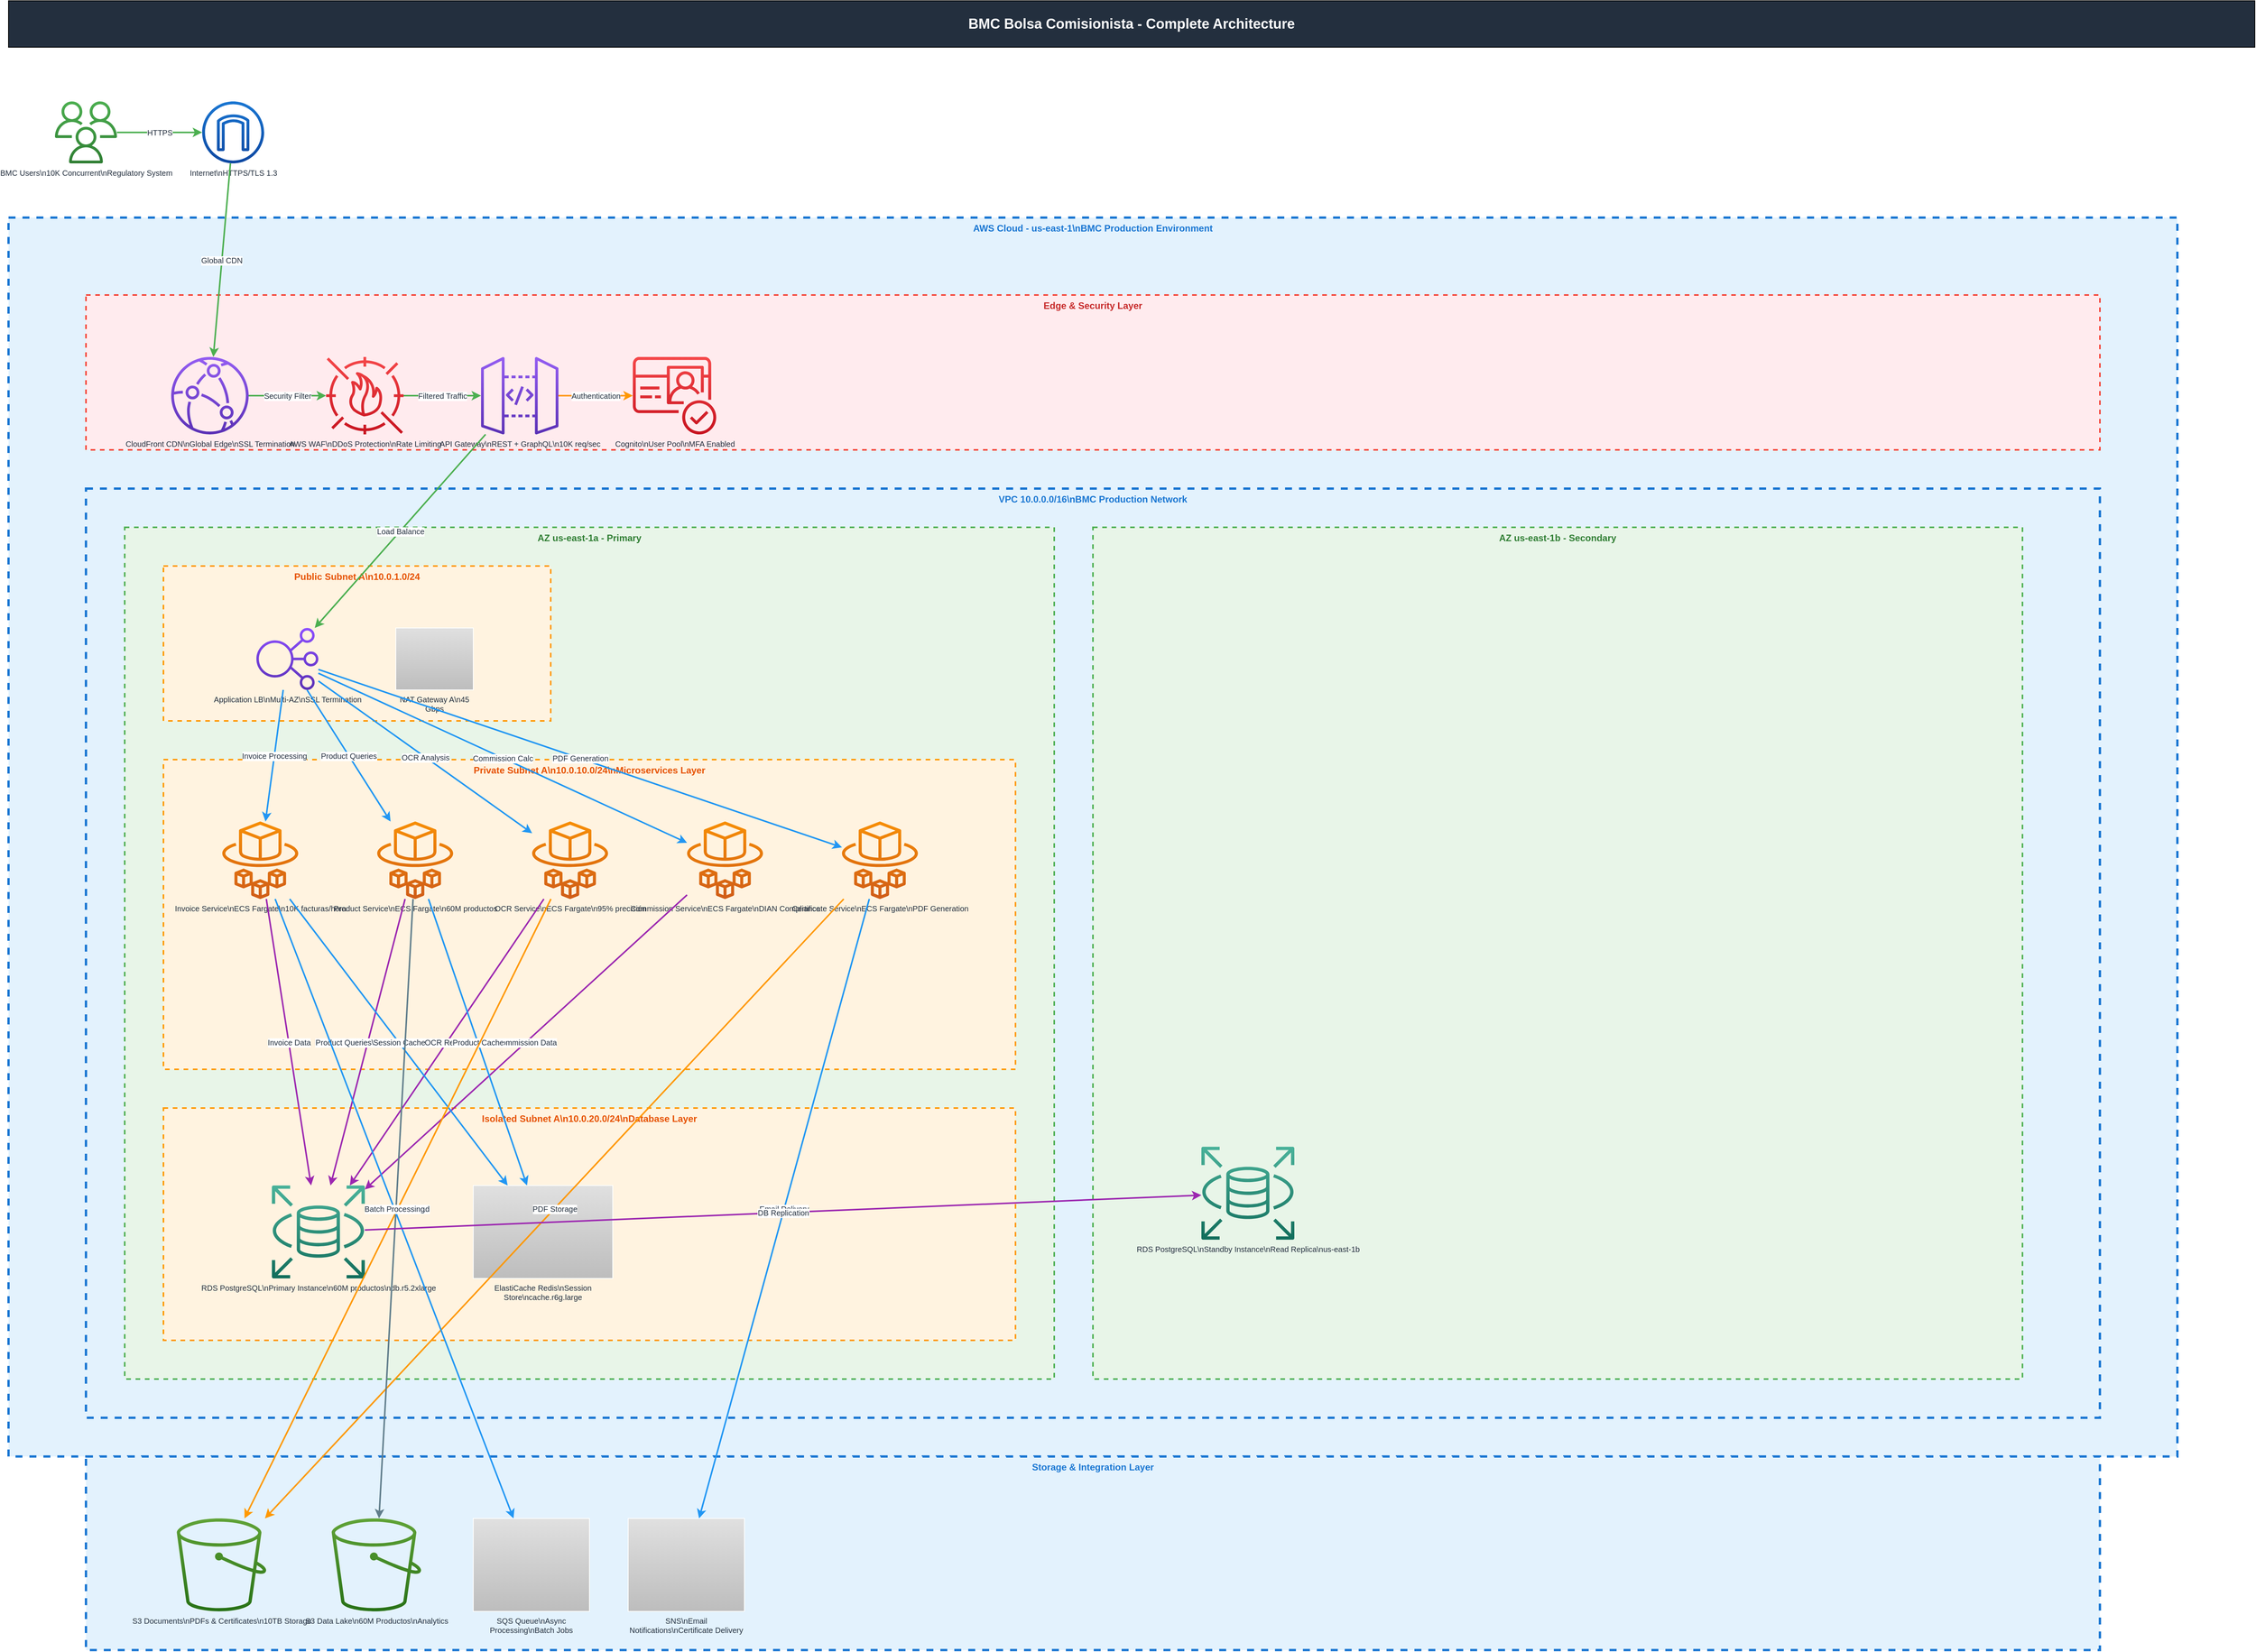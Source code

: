 <?xml version="1.0" encoding="UTF-8"?>
<mxfile version="1.0.0">
  <diagram name="BMC Bolsa Comisionista - Complete Architecture" id="diagram_1758340447">
    <mxGraphModel dx="3000" dy="2000" grid="1" gridSize="10" guides="1" tooltips="1" connect="1" arrows="1" fold="1" page="1" pageScale="1" pageWidth="3000" pageHeight="2000" background="white">
      <root>
        <mxCell id="0"/>
        <mxCell id="1" parent="0"/>
        <mxCell id="title" value="BMC Bolsa Comisionista - Complete Architecture" style="rounded=0;whiteSpace=wrap;html=1;fillColor=#232F3E;fontColor=#FFFFFF;fontSize=18;fontStyle=1;align=center;verticalAlign=middle;" vertex="1" parent="1">
          <mxGeometry x="50" y="20" width="2900" height="60" as="geometry"/>
        </mxCell>
        <mxCell id="bmc_users" value="BMC Users\n10K Concurrent\nRegulatory System" style="sketch=0;points=[[0,0,0],[0.25,0,0],[0.5,0,0],[0.75,0,0],[1,0,0],[0,1,0],[0.25,1,0],[0.5,1,0],[0.75,1,0],[1,1,0],[0,0.25,0],[0,0.5,0],[0,0.75,0],[1,0.25,0],[1,0.5,0],[1,0.75,0]];outlineConnect=0;fontColor=#232F3E;gradientColor=#4CAF50;gradientDirection=north;fillColor=#2E7D32;strokeColor=#ffffff;dashed=0;verticalLabelPosition=bottom;verticalAlign=top;align=center;html=1;fontSize=10;fontStyle=0;aspect=fixed;shape=mxgraph.aws4.users;" vertex="1" parent="1">
          <mxGeometry x="100" y="150" width="100" height="80" as="geometry"/>
        </mxCell>
        <mxCell id="internet" value="Internet\nHTTPS/TLS 1.3" style="sketch=0;points=[[0,0,0],[0.25,0,0],[0.5,0,0],[0.75,0,0],[1,0,0],[0,1,0],[0.25,1,0],[0.5,1,0],[0.75,1,0],[1,1,0],[0,0.25,0],[0,0.5,0],[0,0.75,0],[1,0.25,0],[1,0.5,0],[1,0.75,0]];outlineConnect=0;fontColor=#232F3E;gradientColor=#1976D2;gradientDirection=north;fillColor=#0D47A1;strokeColor=#ffffff;dashed=0;verticalLabelPosition=bottom;verticalAlign=top;align=center;html=1;fontSize=10;fontStyle=0;aspect=fixed;shape=mxgraph.aws4.internet_gateway;" vertex="1" parent="1">
          <mxGeometry x="300" y="150" width="80" height="80" as="geometry"/>
        </mxCell>
        <mxCell id="aws_cloud" value="AWS Cloud - us-east-1\nBMC Production Environment" style="fillColor=#E3F2FD;strokeColor=#1976D2;strokeWidth=3;dashed=1;verticalAlign=top;fontStyle=1;fontColor=#1976D2;whiteSpace=wrap;html=1;fontSize=12;" vertex="1" parent="1">
          <mxGeometry x="50" y="300" width="2800" height="1600" as="geometry"/>
        </mxCell>
        <mxCell id="edge_security" value="Edge &amp; Security Layer" style="fillColor=#FFEBEE;strokeColor=#F44336;strokeWidth=2;dashed=1;verticalAlign=top;fontStyle=1;fontColor=#C62828;whiteSpace=wrap;html=1;fontSize=12;" vertex="1" parent="aws_cloud">
          <mxGeometry x="100" y="100" width="2600" height="200" as="geometry"/>
        </mxCell>
        <mxCell id="cloudfront" value="CloudFront CDN\nGlobal Edge\nSSL Termination" style="sketch=0;points=[[0,0,0],[0.25,0,0],[0.5,0,0],[0.75,0,0],[1,0,0],[0,1,0],[0.25,1,0],[0.5,1,0],[0.75,1,0],[1,1,0],[0,0.25,0],[0,0.5,0],[0,0.75,0],[1,0.25,0],[1,0.5,0],[1,0.75,0]];outlineConnect=0;fontColor=#232F3E;gradientColor=#945DF2;gradientDirection=north;fillColor=#5A30B5;strokeColor=#ffffff;dashed=0;verticalLabelPosition=bottom;verticalAlign=top;align=center;html=1;fontSize=10;fontStyle=0;aspect=fixed;shape=mxgraph.aws4.cloudfront;" vertex="1" parent="edge_security">
          <mxGeometry x="100" y="80" width="120" height="100" as="geometry"/>
        </mxCell>
        <mxCell id="waf" value="AWS WAF\nDDoS Protection\nRate Limiting" style="sketch=0;points=[[0,0,0],[0.25,0,0],[0.5,0,0],[0.75,0,0],[1,0,0],[0,1,0],[0.25,1,0],[0.5,1,0],[0.75,1,0],[1,1,0],[0,0.25,0],[0,0.5,0],[0,0.75,0],[1,0.25,0],[1,0.5,0],[1,0.75,0]];outlineConnect=0;fontColor=#232F3E;gradientColor=#F54749;gradientDirection=north;fillColor=#C7131F;strokeColor=#ffffff;dashed=0;verticalLabelPosition=bottom;verticalAlign=top;align=center;html=1;fontSize=10;fontStyle=0;aspect=fixed;shape=mxgraph.aws4.waf;" vertex="1" parent="edge_security">
          <mxGeometry x="300" y="80" width="120" height="100" as="geometry"/>
        </mxCell>
        <mxCell id="api_gateway" value="API Gateway\nREST + GraphQL\n10K req/sec" style="sketch=0;points=[[0,0,0],[0.25,0,0],[0.5,0,0],[0.75,0,0],[1,0,0],[0,1,0],[0.25,1,0],[0.5,1,0],[0.75,1,0],[1,1,0],[0,0.25,0],[0,0.5,0],[0,0.75,0],[1,0.25,0],[1,0.5,0],[1,0.75,0]];outlineConnect=0;fontColor=#232F3E;gradientColor=#945DF2;gradientDirection=north;fillColor=#5A30B5;strokeColor=#ffffff;dashed=0;verticalLabelPosition=bottom;verticalAlign=top;align=center;html=1;fontSize=10;fontStyle=0;aspect=fixed;shape=mxgraph.aws4.api_gateway;" vertex="1" parent="edge_security">
          <mxGeometry x="500" y="80" width="120" height="100" as="geometry"/>
        </mxCell>
        <mxCell id="cognito" value="Cognito\nUser Pool\nMFA Enabled" style="sketch=0;points=[[0,0,0],[0.25,0,0],[0.5,0,0],[0.75,0,0],[1,0,0],[0,1,0],[0.25,1,0],[0.5,1,0],[0.75,1,0],[1,1,0],[0,0.25,0],[0,0.5,0],[0,0.75,0],[1,0.25,0],[1,0.5,0],[1,0.75,0]];outlineConnect=0;fontColor=#232F3E;gradientColor=#F54749;gradientDirection=north;fillColor=#C7131F;strokeColor=#ffffff;dashed=0;verticalLabelPosition=bottom;verticalAlign=top;align=center;html=1;fontSize=10;fontStyle=0;aspect=fixed;shape=mxgraph.aws4.cognito;" vertex="1" parent="edge_security">
          <mxGeometry x="700" y="80" width="120" height="100" as="geometry"/>
        </mxCell>
        <mxCell id="vpc_main" value="VPC 10.0.0.0/16\nBMC Production Network" style="fillColor=#E3F2FD;strokeColor=#1976D2;strokeWidth=3;dashed=1;verticalAlign=top;fontStyle=1;fontColor=#1976D2;whiteSpace=wrap;html=1;fontSize=12;" vertex="1" parent="aws_cloud">
          <mxGeometry x="100" y="350" width="2600" height="1200" as="geometry"/>
        </mxCell>
        <mxCell id="az_a" value="AZ us-east-1a - Primary" style="fillColor=#E8F5E8;strokeColor=#4CAF50;strokeWidth=2;dashed=1;verticalAlign=top;fontStyle=1;fontColor=#2E7D32;whiteSpace=wrap;html=1;fontSize=12;" vertex="1" parent="vpc_main">
          <mxGeometry x="50" y="50" width="1200" height="1100" as="geometry"/>
        </mxCell>
        <mxCell id="public_a" value="Public Subnet A\n10.0.1.0/24" style="fillColor=#FFF3E0;strokeColor=#FF9800;strokeWidth=2;dashed=1;verticalAlign=top;fontStyle=1;fontColor=#E65100;whiteSpace=wrap;html=1;fontSize=12;" vertex="1" parent="az_a">
          <mxGeometry x="50" y="50" width="500" height="200" as="geometry"/>
        </mxCell>
        <mxCell id="alb" value="Application LB\nMulti-AZ\nSSL Termination" style="sketch=0;points=[[0,0,0],[0.25,0,0],[0.5,0,0],[0.75,0,0],[1,0,0],[0,1,0],[0.25,1,0],[0.5,1,0],[0.75,1,0],[1,1,0],[0,0.25,0],[0,0.5,0],[0,0.75,0],[1,0.25,0],[1,0.5,0],[1,0.75,0]];outlineConnect=0;fontColor=#232F3E;gradientColor=#8C4FFF;gradientDirection=north;fillColor=#5A30B5;strokeColor=#ffffff;dashed=0;verticalLabelPosition=bottom;verticalAlign=top;align=center;html=1;fontSize=10;fontStyle=0;aspect=fixed;shape=mxgraph.aws4.elastic_load_balancing;" vertex="1" parent="public_a">
          <mxGeometry x="100" y="80" width="120" height="80" as="geometry"/>
        </mxCell>
        <mxCell id="nat_a" value="NAT Gateway A\n45 Gbps" style="sketch=0;points=[[0,0,0],[0.25,0,0],[0.5,0,0],[0.75,0,0],[1,0,0],[0,1,0],[0.25,1,0],[0.5,1,0],[0.75,1,0],[1,1,0],[0,0.25,0],[0,0.5,0],[0,0.75,0],[1,0.25,0],[1,0.5,0],[1,0.75,0]];outlineConnect=0;fontColor=#232F3E;gradientColor=#E0E0E0;gradientDirection=north;fillColor=#BDBDBD;strokeColor=#ffffff;dashed=0;verticalLabelPosition=bottom;verticalAlign=top;align=center;html=1;fontSize=10;fontStyle=0;aspect=fixed;shape=rounded=1;whiteSpace=wrap;html=1;;" vertex="1" parent="public_a">
          <mxGeometry x="300" y="80" width="100" height="80" as="geometry"/>
        </mxCell>
        <mxCell id="private_a" value="Private Subnet A\n10.0.10.0/24\nMicroservices Layer" style="fillColor=#FFF3E0;strokeColor=#FF9800;strokeWidth=2;dashed=1;verticalAlign=top;fontStyle=1;fontColor=#E65100;whiteSpace=wrap;html=1;fontSize=12;" vertex="1" parent="az_a">
          <mxGeometry x="50" y="300" width="1100" height="400" as="geometry"/>
        </mxCell>
        <mxCell id="invoice_service" value="Invoice Service\nECS Fargate\n10K facturas/hora" style="sketch=0;points=[[0,0,0],[0.25,0,0],[0.5,0,0],[0.75,0,0],[1,0,0],[0,1,0],[0.25,1,0],[0.5,1,0],[0.75,1,0],[1,1,0],[0,0.25,0],[0,0.5,0],[0,0.75,0],[1,0.25,0],[1,0.5,0],[1,0.75,0]];outlineConnect=0;fontColor=#232F3E;gradientColor=#F78E04;gradientDirection=north;fillColor=#D05C17;strokeColor=#ffffff;dashed=0;verticalLabelPosition=bottom;verticalAlign=top;align=center;html=1;fontSize=10;fontStyle=0;aspect=fixed;shape=mxgraph.aws4.fargate;" vertex="1" parent="private_a">
          <mxGeometry x="50" y="80" width="150" height="100" as="geometry"/>
        </mxCell>
        <mxCell id="product_service" value="Product Service\nECS Fargate\n60M productos" style="sketch=0;points=[[0,0,0],[0.25,0,0],[0.5,0,0],[0.75,0,0],[1,0,0],[0,1,0],[0.25,1,0],[0.5,1,0],[0.75,1,0],[1,1,0],[0,0.25,0],[0,0.5,0],[0,0.75,0],[1,0.25,0],[1,0.5,0],[1,0.75,0]];outlineConnect=0;fontColor=#232F3E;gradientColor=#F78E04;gradientDirection=north;fillColor=#D05C17;strokeColor=#ffffff;dashed=0;verticalLabelPosition=bottom;verticalAlign=top;align=center;html=1;fontSize=10;fontStyle=0;aspect=fixed;shape=mxgraph.aws4.fargate;" vertex="1" parent="private_a">
          <mxGeometry x="250" y="80" width="150" height="100" as="geometry"/>
        </mxCell>
        <mxCell id="ocr_service" value="OCR Service\nECS Fargate\n95% precisión" style="sketch=0;points=[[0,0,0],[0.25,0,0],[0.5,0,0],[0.75,0,0],[1,0,0],[0,1,0],[0.25,1,0],[0.5,1,0],[0.75,1,0],[1,1,0],[0,0.25,0],[0,0.5,0],[0,0.75,0],[1,0.25,0],[1,0.5,0],[1,0.75,0]];outlineConnect=0;fontColor=#232F3E;gradientColor=#F78E04;gradientDirection=north;fillColor=#D05C17;strokeColor=#ffffff;dashed=0;verticalLabelPosition=bottom;verticalAlign=top;align=center;html=1;fontSize=10;fontStyle=0;aspect=fixed;shape=mxgraph.aws4.fargate;" vertex="1" parent="private_a">
          <mxGeometry x="450" y="80" width="150" height="100" as="geometry"/>
        </mxCell>
        <mxCell id="commission_service" value="Commission Service\nECS Fargate\nDIAN Compliance" style="sketch=0;points=[[0,0,0],[0.25,0,0],[0.5,0,0],[0.75,0,0],[1,0,0],[0,1,0],[0.25,1,0],[0.5,1,0],[0.75,1,0],[1,1,0],[0,0.25,0],[0,0.5,0],[0,0.75,0],[1,0.25,0],[1,0.5,0],[1,0.75,0]];outlineConnect=0;fontColor=#232F3E;gradientColor=#F78E04;gradientDirection=north;fillColor=#D05C17;strokeColor=#ffffff;dashed=0;verticalLabelPosition=bottom;verticalAlign=top;align=center;html=1;fontSize=10;fontStyle=0;aspect=fixed;shape=mxgraph.aws4.fargate;" vertex="1" parent="private_a">
          <mxGeometry x="650" y="80" width="150" height="100" as="geometry"/>
        </mxCell>
        <mxCell id="certificate_service" value="Certificate Service\nECS Fargate\nPDF Generation" style="sketch=0;points=[[0,0,0],[0.25,0,0],[0.5,0,0],[0.75,0,0],[1,0,0],[0,1,0],[0.25,1,0],[0.5,1,0],[0.75,1,0],[1,1,0],[0,0.25,0],[0,0.5,0],[0,0.75,0],[1,0.25,0],[1,0.5,0],[1,0.75,0]];outlineConnect=0;fontColor=#232F3E;gradientColor=#F78E04;gradientDirection=north;fillColor=#D05C17;strokeColor=#ffffff;dashed=0;verticalLabelPosition=bottom;verticalAlign=top;align=center;html=1;fontSize=10;fontStyle=0;aspect=fixed;shape=mxgraph.aws4.fargate;" vertex="1" parent="private_a">
          <mxGeometry x="850" y="80" width="150" height="100" as="geometry"/>
        </mxCell>
        <mxCell id="isolated_a" value="Isolated Subnet A\n10.0.20.0/24\nDatabase Layer" style="fillColor=#FFF3E0;strokeColor=#FF9800;strokeWidth=2;dashed=1;verticalAlign=top;fontStyle=1;fontColor=#E65100;whiteSpace=wrap;html=1;fontSize=12;" vertex="1" parent="az_a">
          <mxGeometry x="50" y="750" width="1100" height="300" as="geometry"/>
        </mxCell>
        <mxCell id="rds_primary" value="RDS PostgreSQL\nPrimary Instance\n60M productos\ndb.r5.2xlarge" style="sketch=0;points=[[0,0,0],[0.25,0,0],[0.5,0,0],[0.75,0,0],[1,0,0],[0,1,0],[0.25,1,0],[0.5,1,0],[0.75,1,0],[1,1,0],[0,0.25,0],[0,0.5,0],[0,0.75,0],[1,0.25,0],[1,0.5,0],[1,0.75,0]];outlineConnect=0;fontColor=#232F3E;gradientColor=#4AB29A;gradientDirection=north;fillColor=#116D5B;strokeColor=#ffffff;dashed=0;verticalLabelPosition=bottom;verticalAlign=top;align=center;html=1;fontSize=10;fontStyle=0;aspect=fixed;shape=mxgraph.aws4.rds;" vertex="1" parent="isolated_a">
          <mxGeometry x="100" y="100" width="200" height="120" as="geometry"/>
        </mxCell>
        <mxCell id="elasticache" value="ElastiCache Redis\nSession Store\ncache.r6g.large" style="sketch=0;points=[[0,0,0],[0.25,0,0],[0.5,0,0],[0.75,0,0],[1,0,0],[0,1,0],[0.25,1,0],[0.5,1,0],[0.75,1,0],[1,1,0],[0,0.25,0],[0,0.5,0],[0,0.75,0],[1,0.25,0],[1,0.5,0],[1,0.75,0]];outlineConnect=0;fontColor=#232F3E;gradientColor=#E0E0E0;gradientDirection=north;fillColor=#BDBDBD;strokeColor=#ffffff;dashed=0;verticalLabelPosition=bottom;verticalAlign=top;align=center;html=1;fontSize=10;fontStyle=0;aspect=fixed;shape=rounded=1;whiteSpace=wrap;html=1;;" vertex="1" parent="isolated_a">
          <mxGeometry x="400" y="100" width="180" height="120" as="geometry"/>
        </mxCell>
        <mxCell id="az_b" value="AZ us-east-1b - Secondary" style="fillColor=#E8F5E8;strokeColor=#4CAF50;strokeWidth=2;dashed=1;verticalAlign=top;fontStyle=1;fontColor=#2E7D32;whiteSpace=wrap;html=1;fontSize=12;" vertex="1" parent="vpc_main">
          <mxGeometry x="1300" y="50" width="1200" height="1100" as="geometry"/>
        </mxCell>
        <mxCell id="rds_standby" value="RDS PostgreSQL\nStandby Instance\nRead Replica\nus-east-1b" style="sketch=0;points=[[0,0,0],[0.25,0,0],[0.5,0,0],[0.75,0,0],[1,0,0],[0,1,0],[0.25,1,0],[0.5,1,0],[0.75,1,0],[1,1,0],[0,0.25,0],[0,0.5,0],[0,0.75,0],[1,0.25,0],[1,0.5,0],[1,0.75,0]];outlineConnect=0;fontColor=#232F3E;gradientColor=#4AB29A;gradientDirection=north;fillColor=#116D5B;strokeColor=#ffffff;dashed=0;verticalLabelPosition=bottom;verticalAlign=top;align=center;html=1;fontSize=10;fontStyle=0;aspect=fixed;shape=mxgraph.aws4.rds;" vertex="1" parent="az_b">
          <mxGeometry x="100" y="800" width="200" height="120" as="geometry"/>
        </mxCell>
        <mxCell id="storage_layer" value="Storage &amp; Integration Layer" style="fillColor=#E3F2FD;strokeColor=#1976D2;strokeWidth=3;dashed=1;verticalAlign=top;fontStyle=1;fontColor=#1976D2;whiteSpace=wrap;html=1;fontSize=12;" vertex="1" parent="aws_cloud">
          <mxGeometry x="100" y="1600" width="2600" height="250" as="geometry"/>
        </mxCell>
        <mxCell id="s3_documents" value="S3 Documents\nPDFs &amp; Certificates\n10TB Storage" style="sketch=0;points=[[0,0,0],[0.25,0,0],[0.5,0,0],[0.75,0,0],[1,0,0],[0,1,0],[0.25,1,0],[0.5,1,0],[0.75,1,0],[1,1,0],[0,0.25,0],[0,0.5,0],[0,0.75,0],[1,0.25,0],[1,0.5,0],[1,0.75,0]];outlineConnect=0;fontColor=#232F3E;gradientColor=#60A337;gradientDirection=north;fillColor=#277116;strokeColor=#ffffff;dashed=0;verticalLabelPosition=bottom;verticalAlign=top;align=center;html=1;fontSize=10;fontStyle=0;aspect=fixed;shape=mxgraph.aws4.s3;" vertex="1" parent="storage_layer">
          <mxGeometry x="100" y="80" width="150" height="120" as="geometry"/>
        </mxCell>
        <mxCell id="s3_data_lake" value="S3 Data Lake\n60M Productos\nAnalytics" style="sketch=0;points=[[0,0,0],[0.25,0,0],[0.5,0,0],[0.75,0,0],[1,0,0],[0,1,0],[0.25,1,0],[0.5,1,0],[0.75,1,0],[1,1,0],[0,0.25,0],[0,0.5,0],[0,0.75,0],[1,0.25,0],[1,0.5,0],[1,0.75,0]];outlineConnect=0;fontColor=#232F3E;gradientColor=#60A337;gradientDirection=north;fillColor=#277116;strokeColor=#ffffff;dashed=0;verticalLabelPosition=bottom;verticalAlign=top;align=center;html=1;fontSize=10;fontStyle=0;aspect=fixed;shape=mxgraph.aws4.s3;" vertex="1" parent="storage_layer">
          <mxGeometry x="300" y="80" width="150" height="120" as="geometry"/>
        </mxCell>
        <mxCell id="sqs_queue" value="SQS Queue\nAsync Processing\nBatch Jobs" style="sketch=0;points=[[0,0,0],[0.25,0,0],[0.5,0,0],[0.75,0,0],[1,0,0],[0,1,0],[0.25,1,0],[0.5,1,0],[0.75,1,0],[1,1,0],[0,0.25,0],[0,0.5,0],[0,0.75,0],[1,0.25,0],[1,0.5,0],[1,0.75,0]];outlineConnect=0;fontColor=#232F3E;gradientColor=#E0E0E0;gradientDirection=north;fillColor=#BDBDBD;strokeColor=#ffffff;dashed=0;verticalLabelPosition=bottom;verticalAlign=top;align=center;html=1;fontSize=10;fontStyle=0;aspect=fixed;shape=rounded=1;whiteSpace=wrap;html=1;;" vertex="1" parent="storage_layer">
          <mxGeometry x="500" y="80" width="150" height="120" as="geometry"/>
        </mxCell>
        <mxCell id="sns_notifications" value="SNS\nEmail Notifications\nCertificate Delivery" style="sketch=0;points=[[0,0,0],[0.25,0,0],[0.5,0,0],[0.75,0,0],[1,0,0],[0,1,0],[0.25,1,0],[0.5,1,0],[0.75,1,0],[1,1,0],[0,0.25,0],[0,0.5,0],[0,0.75,0],[1,0.25,0],[1,0.5,0],[1,0.75,0]];outlineConnect=0;fontColor=#232F3E;gradientColor=#E0E0E0;gradientDirection=north;fillColor=#BDBDBD;strokeColor=#ffffff;dashed=0;verticalLabelPosition=bottom;verticalAlign=top;align=center;html=1;fontSize=10;fontStyle=0;aspect=fixed;shape=rounded=1;whiteSpace=wrap;html=1;;" vertex="1" parent="storage_layer">
          <mxGeometry x="700" y="80" width="150" height="120" as="geometry"/>
        </mxCell>
        <mxCell id="users_internet" value="HTTPS" style="endArrow=classic;html=1;rounded=0;strokeColor=#4CAF50;strokeWidth=2;fontColor=#232F3E;fontSize=10;" edge="1" parent="1" source="bmc_users" target="internet">
          <mxGeometry width="50" height="50" relative="1" as="geometry">
            <mxPoint x="0" y="0" as="sourcePoint"/>
            <mxPoint x="0" y="0" as="targetPoint"/>
          </mxGeometry>
        </mxCell>
        <mxCell id="internet_cloudfront" value="Global CDN" style="endArrow=classic;html=1;rounded=0;strokeColor=#4CAF50;strokeWidth=2;fontColor=#232F3E;fontSize=10;" edge="1" parent="1" source="internet" target="cloudfront">
          <mxGeometry width="50" height="50" relative="1" as="geometry">
            <mxPoint x="0" y="0" as="sourcePoint"/>
            <mxPoint x="0" y="0" as="targetPoint"/>
          </mxGeometry>
        </mxCell>
        <mxCell id="cloudfront_waf" value="Security Filter" style="endArrow=classic;html=1;rounded=0;strokeColor=#4CAF50;strokeWidth=2;fontColor=#232F3E;fontSize=10;" edge="1" parent="1" source="cloudfront" target="waf">
          <mxGeometry width="50" height="50" relative="1" as="geometry">
            <mxPoint x="0" y="0" as="sourcePoint"/>
            <mxPoint x="0" y="0" as="targetPoint"/>
          </mxGeometry>
        </mxCell>
        <mxCell id="waf_api" value="Filtered Traffic" style="endArrow=classic;html=1;rounded=0;strokeColor=#4CAF50;strokeWidth=2;fontColor=#232F3E;fontSize=10;" edge="1" parent="1" source="waf" target="api_gateway">
          <mxGeometry width="50" height="50" relative="1" as="geometry">
            <mxPoint x="0" y="0" as="sourcePoint"/>
            <mxPoint x="0" y="0" as="targetPoint"/>
          </mxGeometry>
        </mxCell>
        <mxCell id="api_cognito" value="Authentication" style="endArrow=classic;html=1;rounded=0;strokeColor=#FF9800;strokeWidth=2;fontColor=#232F3E;fontSize=10;" edge="1" parent="1" source="api_gateway" target="cognito">
          <mxGeometry width="50" height="50" relative="1" as="geometry">
            <mxPoint x="0" y="0" as="sourcePoint"/>
            <mxPoint x="0" y="0" as="targetPoint"/>
          </mxGeometry>
        </mxCell>
        <mxCell id="api_alb" value="Load Balance" style="endArrow=classic;html=1;rounded=0;strokeColor=#4CAF50;strokeWidth=2;fontColor=#232F3E;fontSize=10;" edge="1" parent="1" source="api_gateway" target="alb">
          <mxGeometry width="50" height="50" relative="1" as="geometry">
            <mxPoint x="0" y="0" as="sourcePoint"/>
            <mxPoint x="0" y="0" as="targetPoint"/>
          </mxGeometry>
        </mxCell>
        <mxCell id="alb_invoice" value="Invoice Processing" style="endArrow=classic;html=1;rounded=0;strokeColor=#2196F3;strokeWidth=2;fontColor=#232F3E;fontSize=10;" edge="1" parent="1" source="alb" target="invoice_service">
          <mxGeometry width="50" height="50" relative="1" as="geometry">
            <mxPoint x="0" y="0" as="sourcePoint"/>
            <mxPoint x="0" y="0" as="targetPoint"/>
          </mxGeometry>
        </mxCell>
        <mxCell id="alb_product" value="Product Queries" style="endArrow=classic;html=1;rounded=0;strokeColor=#2196F3;strokeWidth=2;fontColor=#232F3E;fontSize=10;" edge="1" parent="1" source="alb" target="product_service">
          <mxGeometry width="50" height="50" relative="1" as="geometry">
            <mxPoint x="0" y="0" as="sourcePoint"/>
            <mxPoint x="0" y="0" as="targetPoint"/>
          </mxGeometry>
        </mxCell>
        <mxCell id="alb_ocr" value="OCR Analysis" style="endArrow=classic;html=1;rounded=0;strokeColor=#2196F3;strokeWidth=2;fontColor=#232F3E;fontSize=10;" edge="1" parent="1" source="alb" target="ocr_service">
          <mxGeometry width="50" height="50" relative="1" as="geometry">
            <mxPoint x="0" y="0" as="sourcePoint"/>
            <mxPoint x="0" y="0" as="targetPoint"/>
          </mxGeometry>
        </mxCell>
        <mxCell id="alb_commission" value="Commission Calc" style="endArrow=classic;html=1;rounded=0;strokeColor=#2196F3;strokeWidth=2;fontColor=#232F3E;fontSize=10;" edge="1" parent="1" source="alb" target="commission_service">
          <mxGeometry width="50" height="50" relative="1" as="geometry">
            <mxPoint x="0" y="0" as="sourcePoint"/>
            <mxPoint x="0" y="0" as="targetPoint"/>
          </mxGeometry>
        </mxCell>
        <mxCell id="alb_certificate" value="PDF Generation" style="endArrow=classic;html=1;rounded=0;strokeColor=#2196F3;strokeWidth=2;fontColor=#232F3E;fontSize=10;" edge="1" parent="1" source="alb" target="certificate_service">
          <mxGeometry width="50" height="50" relative="1" as="geometry">
            <mxPoint x="0" y="0" as="sourcePoint"/>
            <mxPoint x="0" y="0" as="targetPoint"/>
          </mxGeometry>
        </mxCell>
        <mxCell id="invoice_db" value="Invoice Data" style="endArrow=classic;html=1;rounded=0;strokeColor=#9C27B0;strokeWidth=2;fontColor=#232F3E;fontSize=10;" edge="1" parent="1" source="invoice_service" target="rds_primary">
          <mxGeometry width="50" height="50" relative="1" as="geometry">
            <mxPoint x="0" y="0" as="sourcePoint"/>
            <mxPoint x="0" y="0" as="targetPoint"/>
          </mxGeometry>
        </mxCell>
        <mxCell id="product_db" value="Product Queries\n60M records" style="endArrow=classic;html=1;rounded=0;strokeColor=#9C27B0;strokeWidth=2;fontColor=#232F3E;fontSize=10;" edge="1" parent="1" source="product_service" target="rds_primary">
          <mxGeometry width="50" height="50" relative="1" as="geometry">
            <mxPoint x="0" y="0" as="sourcePoint"/>
            <mxPoint x="0" y="0" as="targetPoint"/>
          </mxGeometry>
        </mxCell>
        <mxCell id="ocr_db" value="OCR Results" style="endArrow=classic;html=1;rounded=0;strokeColor=#9C27B0;strokeWidth=2;fontColor=#232F3E;fontSize=10;" edge="1" parent="1" source="ocr_service" target="rds_primary">
          <mxGeometry width="50" height="50" relative="1" as="geometry">
            <mxPoint x="0" y="0" as="sourcePoint"/>
            <mxPoint x="0" y="0" as="targetPoint"/>
          </mxGeometry>
        </mxCell>
        <mxCell id="commission_db" value="Commission Data" style="endArrow=classic;html=1;rounded=0;strokeColor=#9C27B0;strokeWidth=2;fontColor=#232F3E;fontSize=10;" edge="1" parent="1" source="commission_service" target="rds_primary">
          <mxGeometry width="50" height="50" relative="1" as="geometry">
            <mxPoint x="0" y="0" as="sourcePoint"/>
            <mxPoint x="0" y="0" as="targetPoint"/>
          </mxGeometry>
        </mxCell>
        <mxCell id="product_cache" value="Product Cache" style="endArrow=classic;html=1;rounded=0;strokeColor=#2196F3;strokeWidth=2;fontColor=#232F3E;fontSize=10;" edge="1" parent="1" source="product_service" target="elasticache">
          <mxGeometry width="50" height="50" relative="1" as="geometry">
            <mxPoint x="0" y="0" as="sourcePoint"/>
            <mxPoint x="0" y="0" as="targetPoint"/>
          </mxGeometry>
        </mxCell>
        <mxCell id="invoice_cache" value="Session Cache" style="endArrow=classic;html=1;rounded=0;strokeColor=#2196F3;strokeWidth=2;fontColor=#232F3E;fontSize=10;" edge="1" parent="1" source="invoice_service" target="elasticache">
          <mxGeometry width="50" height="50" relative="1" as="geometry">
            <mxPoint x="0" y="0" as="sourcePoint"/>
            <mxPoint x="0" y="0" as="targetPoint"/>
          </mxGeometry>
        </mxCell>
        <mxCell id="certificate_s3" value="PDF Storage" style="endArrow=classic;html=1;rounded=0;strokeColor=#FF9800;strokeWidth=2;fontColor=#232F3E;fontSize=10;" edge="1" parent="1" source="certificate_service" target="s3_documents">
          <mxGeometry width="50" height="50" relative="1" as="geometry">
            <mxPoint x="0" y="0" as="sourcePoint"/>
            <mxPoint x="0" y="0" as="targetPoint"/>
          </mxGeometry>
        </mxCell>
        <mxCell id="ocr_s3" value="Document Upload" style="endArrow=classic;html=1;rounded=0;strokeColor=#FF9800;strokeWidth=2;fontColor=#232F3E;fontSize=10;" edge="1" parent="1" source="ocr_service" target="s3_documents">
          <mxGeometry width="50" height="50" relative="1" as="geometry">
            <mxPoint x="0" y="0" as="sourcePoint"/>
            <mxPoint x="0" y="0" as="targetPoint"/>
          </mxGeometry>
        </mxCell>
        <mxCell id="product_datalake" value="Analytics Data" style="endArrow=classic;html=1;rounded=0;strokeColor=#607D8B;strokeWidth=2;fontColor=#232F3E;fontSize=10;" edge="1" parent="1" source="product_service" target="s3_data_lake">
          <mxGeometry width="50" height="50" relative="1" as="geometry">
            <mxPoint x="0" y="0" as="sourcePoint"/>
            <mxPoint x="0" y="0" as="targetPoint"/>
          </mxGeometry>
        </mxCell>
        <mxCell id="invoice_queue" value="Batch Processing" style="endArrow=classic;html=1;rounded=0;strokeColor=#2196F3;strokeWidth=2;fontColor=#232F3E;fontSize=10;" edge="1" parent="1" source="invoice_service" target="sqs_queue">
          <mxGeometry width="50" height="50" relative="1" as="geometry">
            <mxPoint x="0" y="0" as="sourcePoint"/>
            <mxPoint x="0" y="0" as="targetPoint"/>
          </mxGeometry>
        </mxCell>
        <mxCell id="certificate_sns" value="Email Delivery" style="endArrow=classic;html=1;rounded=0;strokeColor=#2196F3;strokeWidth=2;fontColor=#232F3E;fontSize=10;" edge="1" parent="1" source="certificate_service" target="sns_notifications">
          <mxGeometry width="50" height="50" relative="1" as="geometry">
            <mxPoint x="0" y="0" as="sourcePoint"/>
            <mxPoint x="0" y="0" as="targetPoint"/>
          </mxGeometry>
        </mxCell>
        <mxCell id="db_replication" value="DB Replication" style="endArrow=classic;html=1;rounded=0;strokeColor=#9C27B0;strokeWidth=2;fontColor=#232F3E;fontSize=10;" edge="1" parent="1" source="rds_primary" target="rds_standby">
          <mxGeometry width="50" height="50" relative="1" as="geometry">
            <mxPoint x="0" y="0" as="sourcePoint"/>
            <mxPoint x="0" y="0" as="targetPoint"/>
          </mxGeometry>
        </mxCell>
      </root>
    </mxGraphModel>
  </diagram>
</mxfile>